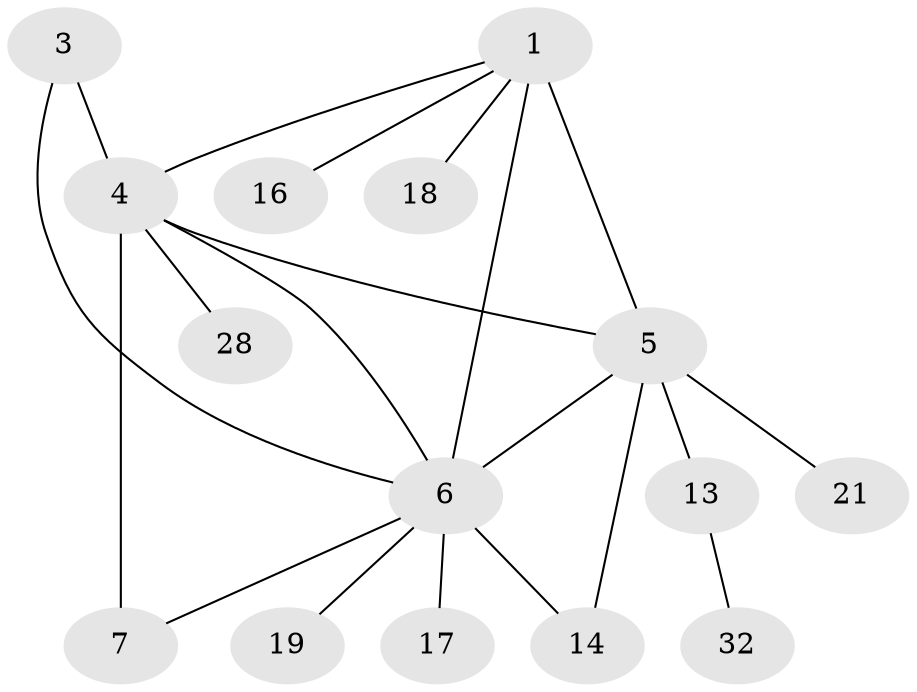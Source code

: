 // original degree distribution, {5: 0.09803921568627451, 7: 0.0392156862745098, 3: 0.09803921568627451, 8: 0.0196078431372549, 6: 0.0392156862745098, 1: 0.5490196078431373, 2: 0.1568627450980392}
// Generated by graph-tools (version 1.1) at 2025/19/03/04/25 18:19:32]
// undirected, 15 vertices, 20 edges
graph export_dot {
graph [start="1"]
  node [color=gray90,style=filled];
  1 [super="+15+2+11+20"];
  3 [super="+43"];
  4 [super="+12+23+45+10"];
  5 [super="+24+41"];
  6 [super="+9+8"];
  7;
  13;
  14 [super="+30"];
  16;
  17;
  18 [super="+39"];
  19 [super="+34"];
  21 [super="+29+27+44+37"];
  28;
  32;
  1 -- 16;
  1 -- 18;
  1 -- 4;
  1 -- 6 [weight=3];
  1 -- 5;
  3 -- 4;
  3 -- 6;
  4 -- 5;
  4 -- 28;
  4 -- 7 [weight=2];
  4 -- 6;
  5 -- 6;
  5 -- 13;
  5 -- 21;
  5 -- 14;
  6 -- 17;
  6 -- 19;
  6 -- 7;
  6 -- 14;
  13 -- 32;
}
